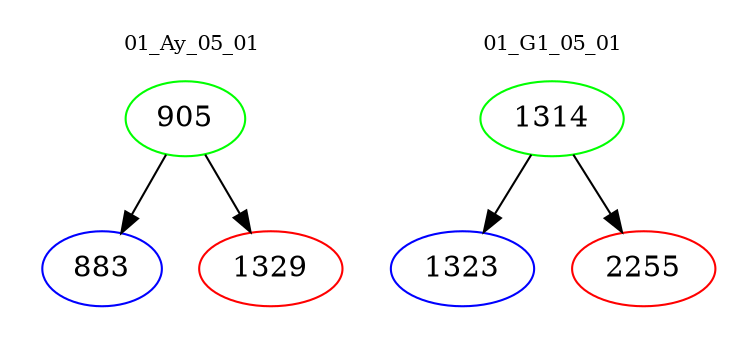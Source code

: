 digraph{
subgraph cluster_0 {
color = white
label = "01_Ay_05_01";
fontsize=10;
T0_905 [label="905", color="green"]
T0_905 -> T0_883 [color="black"]
T0_883 [label="883", color="blue"]
T0_905 -> T0_1329 [color="black"]
T0_1329 [label="1329", color="red"]
}
subgraph cluster_1 {
color = white
label = "01_G1_05_01";
fontsize=10;
T1_1314 [label="1314", color="green"]
T1_1314 -> T1_1323 [color="black"]
T1_1323 [label="1323", color="blue"]
T1_1314 -> T1_2255 [color="black"]
T1_2255 [label="2255", color="red"]
}
}

